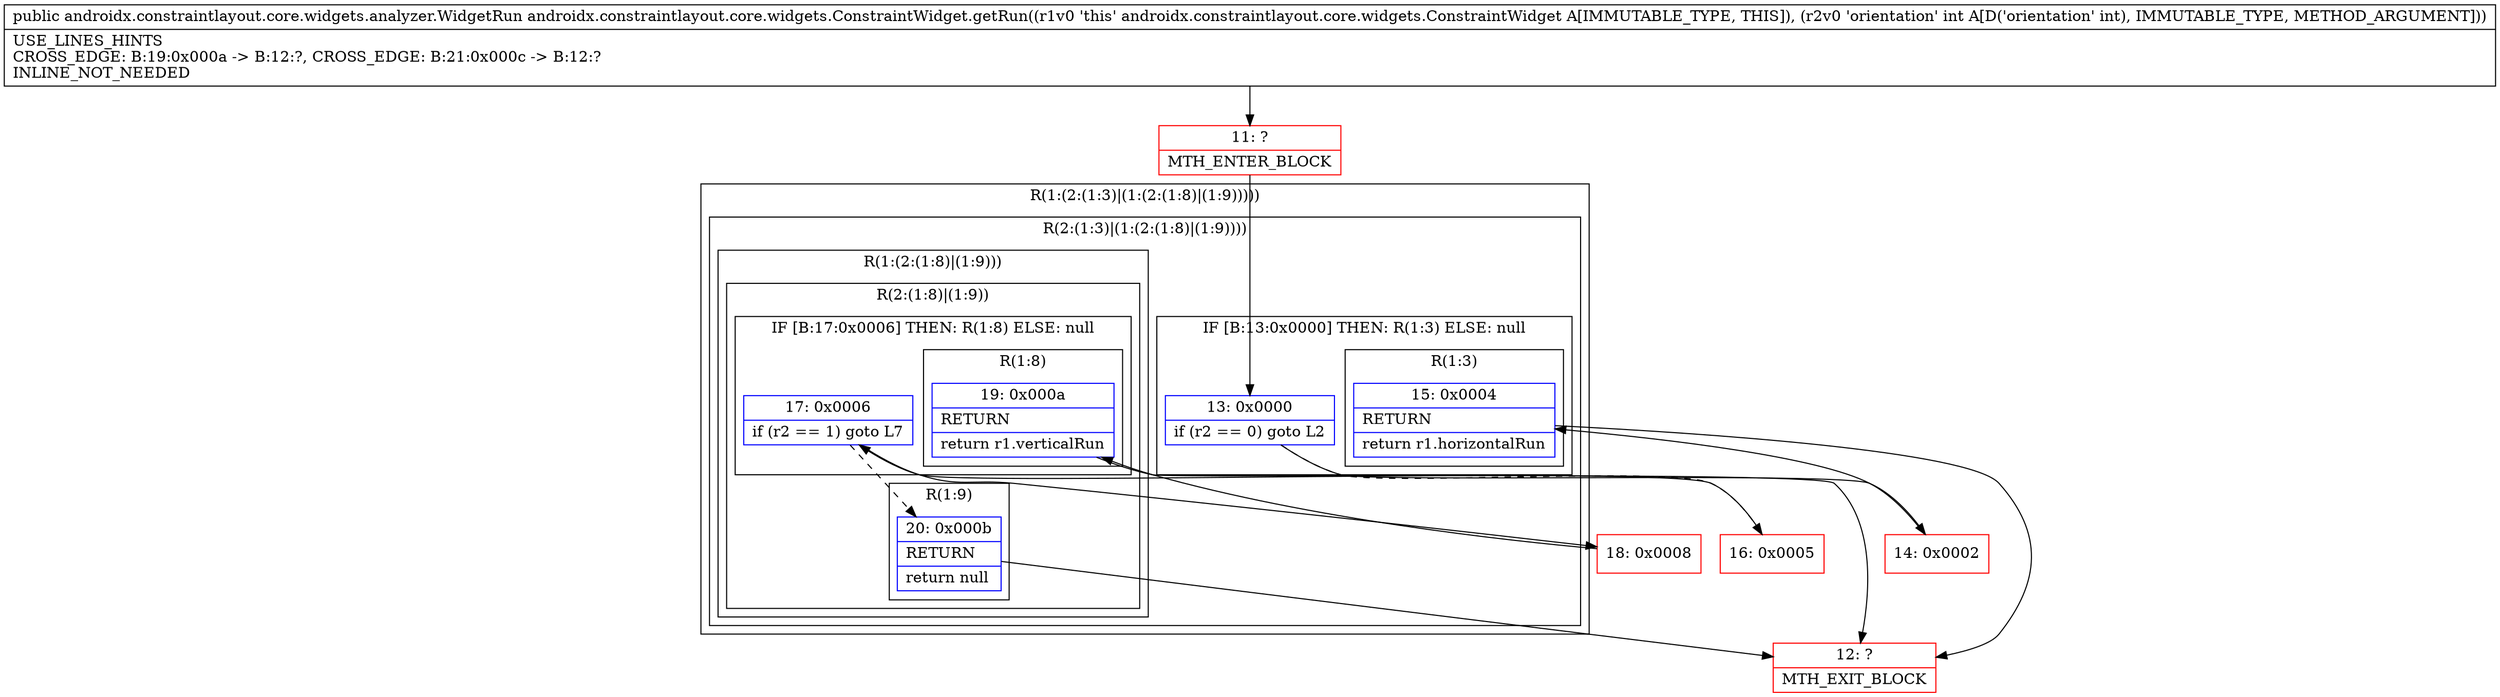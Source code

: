 digraph "CFG forandroidx.constraintlayout.core.widgets.ConstraintWidget.getRun(I)Landroidx\/constraintlayout\/core\/widgets\/analyzer\/WidgetRun;" {
subgraph cluster_Region_1236068302 {
label = "R(1:(2:(1:3)|(1:(2:(1:8)|(1:9)))))";
node [shape=record,color=blue];
subgraph cluster_Region_259417757 {
label = "R(2:(1:3)|(1:(2:(1:8)|(1:9))))";
node [shape=record,color=blue];
subgraph cluster_IfRegion_661744584 {
label = "IF [B:13:0x0000] THEN: R(1:3) ELSE: null";
node [shape=record,color=blue];
Node_13 [shape=record,label="{13\:\ 0x0000|if (r2 == 0) goto L2\l}"];
subgraph cluster_Region_131664783 {
label = "R(1:3)";
node [shape=record,color=blue];
Node_15 [shape=record,label="{15\:\ 0x0004|RETURN\l|return r1.horizontalRun\l}"];
}
}
subgraph cluster_Region_702881325 {
label = "R(1:(2:(1:8)|(1:9)))";
node [shape=record,color=blue];
subgraph cluster_Region_362534658 {
label = "R(2:(1:8)|(1:9))";
node [shape=record,color=blue];
subgraph cluster_IfRegion_966316370 {
label = "IF [B:17:0x0006] THEN: R(1:8) ELSE: null";
node [shape=record,color=blue];
Node_17 [shape=record,label="{17\:\ 0x0006|if (r2 == 1) goto L7\l}"];
subgraph cluster_Region_1985093789 {
label = "R(1:8)";
node [shape=record,color=blue];
Node_19 [shape=record,label="{19\:\ 0x000a|RETURN\l|return r1.verticalRun\l}"];
}
}
subgraph cluster_Region_2001161228 {
label = "R(1:9)";
node [shape=record,color=blue];
Node_20 [shape=record,label="{20\:\ 0x000b|RETURN\l|return null\l}"];
}
}
}
}
}
Node_11 [shape=record,color=red,label="{11\:\ ?|MTH_ENTER_BLOCK\l}"];
Node_14 [shape=record,color=red,label="{14\:\ 0x0002}"];
Node_12 [shape=record,color=red,label="{12\:\ ?|MTH_EXIT_BLOCK\l}"];
Node_16 [shape=record,color=red,label="{16\:\ 0x0005}"];
Node_18 [shape=record,color=red,label="{18\:\ 0x0008}"];
MethodNode[shape=record,label="{public androidx.constraintlayout.core.widgets.analyzer.WidgetRun androidx.constraintlayout.core.widgets.ConstraintWidget.getRun((r1v0 'this' androidx.constraintlayout.core.widgets.ConstraintWidget A[IMMUTABLE_TYPE, THIS]), (r2v0 'orientation' int A[D('orientation' int), IMMUTABLE_TYPE, METHOD_ARGUMENT]))  | USE_LINES_HINTS\lCROSS_EDGE: B:19:0x000a \-\> B:12:?, CROSS_EDGE: B:21:0x000c \-\> B:12:?\lINLINE_NOT_NEEDED\l}"];
MethodNode -> Node_11;Node_13 -> Node_14;
Node_13 -> Node_16[style=dashed];
Node_15 -> Node_12;
Node_17 -> Node_18;
Node_17 -> Node_20[style=dashed];
Node_19 -> Node_12;
Node_20 -> Node_12;
Node_11 -> Node_13;
Node_14 -> Node_15;
Node_16 -> Node_17;
Node_18 -> Node_19;
}

